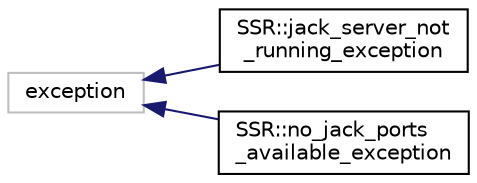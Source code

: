 digraph "Graphical Class Hierarchy"
{
  edge [fontname="Helvetica",fontsize="10",labelfontname="Helvetica",labelfontsize="10"];
  node [fontname="Helvetica",fontsize="10",shape=record];
  rankdir="LR";
  Node1 [label="exception",height=0.2,width=0.4,color="grey75", fillcolor="white", style="filled"];
  Node1 -> Node2 [dir="back",color="midnightblue",fontsize="10",style="solid",fontname="Helvetica"];
  Node2 [label="SSR::jack_server_not\l_running_exception",height=0.2,width=0.4,color="black", fillcolor="white", style="filled",URL="$structSSR_1_1jack__server__not__running__exception.html"];
  Node1 -> Node3 [dir="back",color="midnightblue",fontsize="10",style="solid",fontname="Helvetica"];
  Node3 [label="SSR::no_jack_ports\l_available_exception",height=0.2,width=0.4,color="black", fillcolor="white", style="filled",URL="$structSSR_1_1no__jack__ports__available__exception.html"];
}
